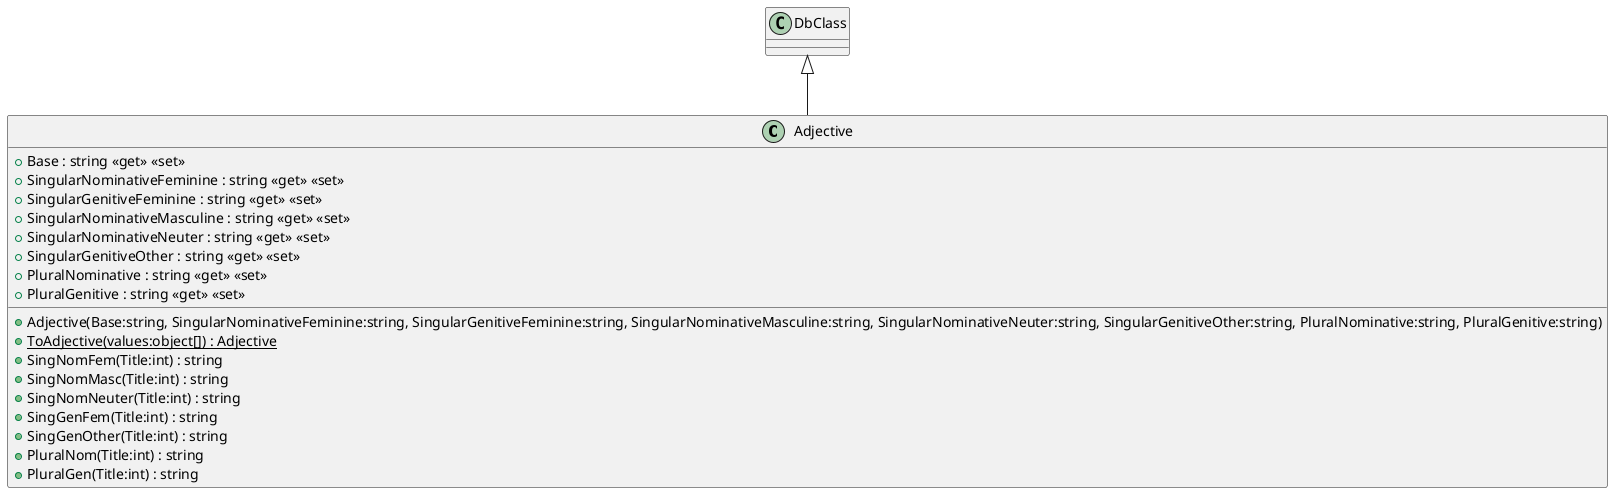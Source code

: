 @startuml
class Adjective {
    + Base : string <<get>> <<set>>
    + SingularNominativeFeminine : string <<get>> <<set>>
    + SingularGenitiveFeminine : string <<get>> <<set>>
    + SingularNominativeMasculine : string <<get>> <<set>>
    + SingularNominativeNeuter : string <<get>> <<set>>
    + SingularGenitiveOther : string <<get>> <<set>>
    + PluralNominative : string <<get>> <<set>>
    + PluralGenitive : string <<get>> <<set>>
    + Adjective(Base:string, SingularNominativeFeminine:string, SingularGenitiveFeminine:string, SingularNominativeMasculine:string, SingularNominativeNeuter:string, SingularGenitiveOther:string, PluralNominative:string, PluralGenitive:string)
    + {static} ToAdjective(values:object[]) : Adjective
    + SingNomFem(Title:int) : string
    + SingNomMasc(Title:int) : string
    + SingNomNeuter(Title:int) : string
    + SingGenFem(Title:int) : string
    + SingGenOther(Title:int) : string
    + PluralNom(Title:int) : string
    + PluralGen(Title:int) : string
}
DbClass <|-- Adjective
@enduml
